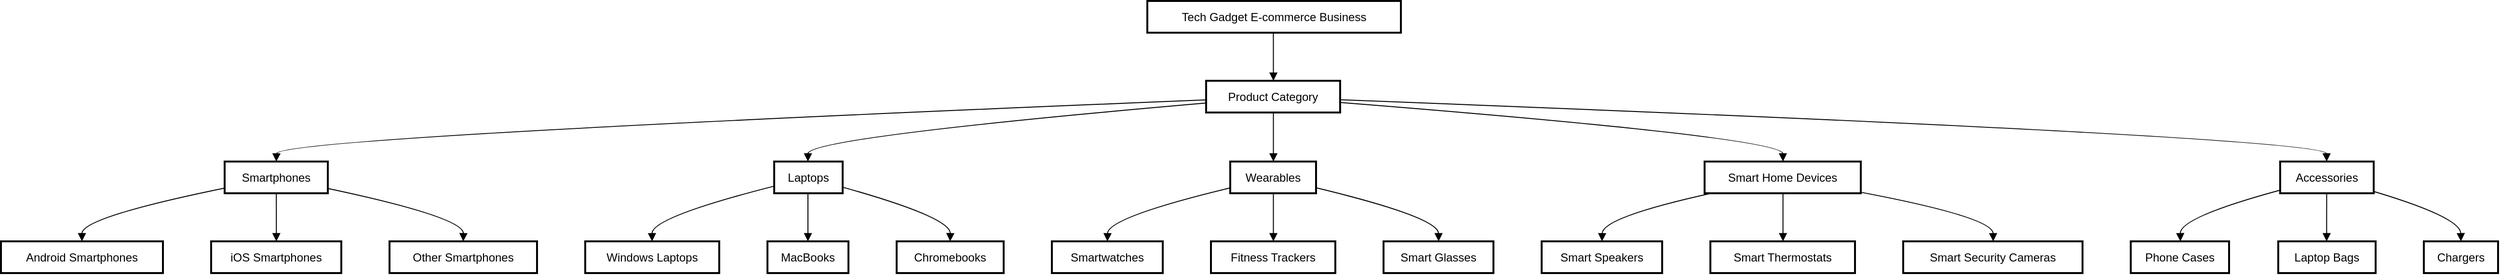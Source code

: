 <mxfile version="24.3.0" type="github">
  <diagram name="Page-1" id="ga5TkKoU8Xv3gvLGvftN">
    <mxGraphModel dx="2625" dy="1393" grid="1" gridSize="10" guides="1" tooltips="1" connect="1" arrows="1" fold="1" page="1" pageScale="1" pageWidth="850" pageHeight="1100" math="0" shadow="0">
      <root>
        <mxCell id="0" />
        <mxCell id="1" parent="0" />
        <mxCell id="CzJJehtfBzUp5G-IzPvG-1" value="Tech Gadget E-commerce Business" style="whiteSpace=wrap;strokeWidth=2;" vertex="1" parent="1">
          <mxGeometry x="1209" y="20" width="263" height="33" as="geometry" />
        </mxCell>
        <mxCell id="CzJJehtfBzUp5G-IzPvG-2" value="Product Category" style="whiteSpace=wrap;strokeWidth=2;" vertex="1" parent="1">
          <mxGeometry x="1270" y="103" width="139" height="33" as="geometry" />
        </mxCell>
        <mxCell id="CzJJehtfBzUp5G-IzPvG-3" value="Smartphones" style="whiteSpace=wrap;strokeWidth=2;" vertex="1" parent="1">
          <mxGeometry x="252" y="187" width="107" height="33" as="geometry" />
        </mxCell>
        <mxCell id="CzJJehtfBzUp5G-IzPvG-4" value="Laptops" style="whiteSpace=wrap;strokeWidth=2;" vertex="1" parent="1">
          <mxGeometry x="822" y="187" width="71" height="33" as="geometry" />
        </mxCell>
        <mxCell id="CzJJehtfBzUp5G-IzPvG-5" value="Wearables" style="whiteSpace=wrap;strokeWidth=2;" vertex="1" parent="1">
          <mxGeometry x="1295" y="187" width="89" height="33" as="geometry" />
        </mxCell>
        <mxCell id="CzJJehtfBzUp5G-IzPvG-6" value="Smart Home Devices" style="whiteSpace=wrap;strokeWidth=2;" vertex="1" parent="1">
          <mxGeometry x="1787" y="187" width="162" height="33" as="geometry" />
        </mxCell>
        <mxCell id="CzJJehtfBzUp5G-IzPvG-7" value="Accessories" style="whiteSpace=wrap;strokeWidth=2;" vertex="1" parent="1">
          <mxGeometry x="2384" y="187" width="97" height="33" as="geometry" />
        </mxCell>
        <mxCell id="CzJJehtfBzUp5G-IzPvG-8" value="Android Smartphones" style="whiteSpace=wrap;strokeWidth=2;" vertex="1" parent="1">
          <mxGeometry x="20" y="270" width="168" height="33" as="geometry" />
        </mxCell>
        <mxCell id="CzJJehtfBzUp5G-IzPvG-9" value="iOS Smartphones" style="whiteSpace=wrap;strokeWidth=2;" vertex="1" parent="1">
          <mxGeometry x="238" y="270" width="135" height="33" as="geometry" />
        </mxCell>
        <mxCell id="CzJJehtfBzUp5G-IzPvG-10" value="Other Smartphones" style="whiteSpace=wrap;strokeWidth=2;" vertex="1" parent="1">
          <mxGeometry x="423" y="270" width="153" height="33" as="geometry" />
        </mxCell>
        <mxCell id="CzJJehtfBzUp5G-IzPvG-11" value="Windows Laptops" style="whiteSpace=wrap;strokeWidth=2;" vertex="1" parent="1">
          <mxGeometry x="626" y="270" width="139" height="33" as="geometry" />
        </mxCell>
        <mxCell id="CzJJehtfBzUp5G-IzPvG-12" value="MacBooks" style="whiteSpace=wrap;strokeWidth=2;" vertex="1" parent="1">
          <mxGeometry x="815" y="270" width="84" height="33" as="geometry" />
        </mxCell>
        <mxCell id="CzJJehtfBzUp5G-IzPvG-13" value="Chromebooks" style="whiteSpace=wrap;strokeWidth=2;" vertex="1" parent="1">
          <mxGeometry x="949" y="270" width="111" height="33" as="geometry" />
        </mxCell>
        <mxCell id="CzJJehtfBzUp5G-IzPvG-14" value="Smartwatches" style="whiteSpace=wrap;strokeWidth=2;" vertex="1" parent="1">
          <mxGeometry x="1110" y="270" width="115" height="33" as="geometry" />
        </mxCell>
        <mxCell id="CzJJehtfBzUp5G-IzPvG-15" value="Fitness Trackers" style="whiteSpace=wrap;strokeWidth=2;" vertex="1" parent="1">
          <mxGeometry x="1275" y="270" width="129" height="33" as="geometry" />
        </mxCell>
        <mxCell id="CzJJehtfBzUp5G-IzPvG-16" value="Smart Glasses" style="whiteSpace=wrap;strokeWidth=2;" vertex="1" parent="1">
          <mxGeometry x="1454" y="270" width="114" height="33" as="geometry" />
        </mxCell>
        <mxCell id="CzJJehtfBzUp5G-IzPvG-17" value="Smart Speakers" style="whiteSpace=wrap;strokeWidth=2;" vertex="1" parent="1">
          <mxGeometry x="1618" y="270" width="125" height="33" as="geometry" />
        </mxCell>
        <mxCell id="CzJJehtfBzUp5G-IzPvG-18" value="Smart Thermostats" style="whiteSpace=wrap;strokeWidth=2;" vertex="1" parent="1">
          <mxGeometry x="1793" y="270" width="150" height="33" as="geometry" />
        </mxCell>
        <mxCell id="CzJJehtfBzUp5G-IzPvG-19" value="Smart Security Cameras" style="whiteSpace=wrap;strokeWidth=2;" vertex="1" parent="1">
          <mxGeometry x="1993" y="270" width="186" height="33" as="geometry" />
        </mxCell>
        <mxCell id="CzJJehtfBzUp5G-IzPvG-20" value="Phone Cases" style="whiteSpace=wrap;strokeWidth=2;" vertex="1" parent="1">
          <mxGeometry x="2229" y="270" width="102" height="33" as="geometry" />
        </mxCell>
        <mxCell id="CzJJehtfBzUp5G-IzPvG-21" value="Laptop Bags" style="whiteSpace=wrap;strokeWidth=2;" vertex="1" parent="1">
          <mxGeometry x="2382" y="270" width="101" height="33" as="geometry" />
        </mxCell>
        <mxCell id="CzJJehtfBzUp5G-IzPvG-22" value="Chargers" style="whiteSpace=wrap;strokeWidth=2;" vertex="1" parent="1">
          <mxGeometry x="2533" y="270" width="77" height="33" as="geometry" />
        </mxCell>
        <mxCell id="CzJJehtfBzUp5G-IzPvG-23" value="" style="curved=1;startArrow=none;endArrow=block;exitX=0.497;exitY=1.012;entryX=0.502;entryY=0.012;rounded=0;" edge="1" parent="1" source="CzJJehtfBzUp5G-IzPvG-1" target="CzJJehtfBzUp5G-IzPvG-2">
          <mxGeometry relative="1" as="geometry">
            <Array as="points" />
          </mxGeometry>
        </mxCell>
        <mxCell id="CzJJehtfBzUp5G-IzPvG-24" value="" style="curved=1;startArrow=none;endArrow=block;exitX=0.001;exitY=0.603;entryX=0.501;entryY=-0.006;rounded=0;" edge="1" parent="1" source="CzJJehtfBzUp5G-IzPvG-2" target="CzJJehtfBzUp5G-IzPvG-3">
          <mxGeometry relative="1" as="geometry">
            <Array as="points">
              <mxPoint x="306" y="162" />
            </Array>
          </mxGeometry>
        </mxCell>
        <mxCell id="CzJJehtfBzUp5G-IzPvG-25" value="" style="curved=1;startArrow=none;endArrow=block;exitX=0.001;exitY=0.701;entryX=0.493;entryY=-0.006;rounded=0;" edge="1" parent="1" source="CzJJehtfBzUp5G-IzPvG-2" target="CzJJehtfBzUp5G-IzPvG-4">
          <mxGeometry relative="1" as="geometry">
            <Array as="points">
              <mxPoint x="857" y="162" />
            </Array>
          </mxGeometry>
        </mxCell>
        <mxCell id="CzJJehtfBzUp5G-IzPvG-26" value="" style="curved=1;startArrow=none;endArrow=block;exitX=0.502;exitY=1.024;entryX=0.503;entryY=-0.006;rounded=0;" edge="1" parent="1" source="CzJJehtfBzUp5G-IzPvG-2" target="CzJJehtfBzUp5G-IzPvG-5">
          <mxGeometry relative="1" as="geometry">
            <Array as="points" />
          </mxGeometry>
        </mxCell>
        <mxCell id="CzJJehtfBzUp5G-IzPvG-27" value="" style="curved=1;startArrow=none;endArrow=block;exitX=1.004;exitY=0.685;entryX=0.502;entryY=-0.006;rounded=0;" edge="1" parent="1" source="CzJJehtfBzUp5G-IzPvG-2" target="CzJJehtfBzUp5G-IzPvG-6">
          <mxGeometry relative="1" as="geometry">
            <Array as="points">
              <mxPoint x="1868" y="162" />
            </Array>
          </mxGeometry>
        </mxCell>
        <mxCell id="CzJJehtfBzUp5G-IzPvG-28" value="" style="curved=1;startArrow=none;endArrow=block;exitX=1.004;exitY=0.599;entryX=0.497;entryY=-0.006;rounded=0;" edge="1" parent="1" source="CzJJehtfBzUp5G-IzPvG-2" target="CzJJehtfBzUp5G-IzPvG-7">
          <mxGeometry relative="1" as="geometry">
            <Array as="points">
              <mxPoint x="2432" y="162" />
            </Array>
          </mxGeometry>
        </mxCell>
        <mxCell id="CzJJehtfBzUp5G-IzPvG-29" value="" style="curved=1;startArrow=none;endArrow=block;exitX=0.001;exitY=0.836;entryX=0.5;entryY=0.006;rounded=0;" edge="1" parent="1" source="CzJJehtfBzUp5G-IzPvG-3" target="CzJJehtfBzUp5G-IzPvG-8">
          <mxGeometry relative="1" as="geometry">
            <Array as="points">
              <mxPoint x="104" y="245" />
            </Array>
          </mxGeometry>
        </mxCell>
        <mxCell id="CzJJehtfBzUp5G-IzPvG-30" value="" style="curved=1;startArrow=none;endArrow=block;exitX=0.501;exitY=1.006;entryX=0.501;entryY=0.006;rounded=0;" edge="1" parent="1" source="CzJJehtfBzUp5G-IzPvG-3" target="CzJJehtfBzUp5G-IzPvG-9">
          <mxGeometry relative="1" as="geometry">
            <Array as="points" />
          </mxGeometry>
        </mxCell>
        <mxCell id="CzJJehtfBzUp5G-IzPvG-31" value="" style="curved=1;startArrow=none;endArrow=block;exitX=1.002;exitY=0.849;entryX=0.5;entryY=0.006;rounded=0;" edge="1" parent="1" source="CzJJehtfBzUp5G-IzPvG-3" target="CzJJehtfBzUp5G-IzPvG-10">
          <mxGeometry relative="1" as="geometry">
            <Array as="points">
              <mxPoint x="500" y="245" />
            </Array>
          </mxGeometry>
        </mxCell>
        <mxCell id="CzJJehtfBzUp5G-IzPvG-32" value="" style="curved=1;startArrow=none;endArrow=block;exitX=-0.005;exitY=0.777;entryX=0.499;entryY=0.006;rounded=0;" edge="1" parent="1" source="CzJJehtfBzUp5G-IzPvG-4" target="CzJJehtfBzUp5G-IzPvG-11">
          <mxGeometry relative="1" as="geometry">
            <Array as="points">
              <mxPoint x="695" y="245" />
            </Array>
          </mxGeometry>
        </mxCell>
        <mxCell id="CzJJehtfBzUp5G-IzPvG-33" value="" style="curved=1;startArrow=none;endArrow=block;exitX=0.493;exitY=1.006;entryX=0.5;entryY=0.006;rounded=0;" edge="1" parent="1" source="CzJJehtfBzUp5G-IzPvG-4" target="CzJJehtfBzUp5G-IzPvG-12">
          <mxGeometry relative="1" as="geometry">
            <Array as="points" />
          </mxGeometry>
        </mxCell>
        <mxCell id="CzJJehtfBzUp5G-IzPvG-34" value="" style="curved=1;startArrow=none;endArrow=block;exitX=0.991;exitY=0.803;entryX=0.5;entryY=0.006;rounded=0;" edge="1" parent="1" source="CzJJehtfBzUp5G-IzPvG-4" target="CzJJehtfBzUp5G-IzPvG-13">
          <mxGeometry relative="1" as="geometry">
            <Array as="points">
              <mxPoint x="1005" y="245" />
            </Array>
          </mxGeometry>
        </mxCell>
        <mxCell id="CzJJehtfBzUp5G-IzPvG-35" value="" style="curved=1;startArrow=none;endArrow=block;exitX=0.002;exitY=0.828;entryX=0.501;entryY=0.006;rounded=0;" edge="1" parent="1" source="CzJJehtfBzUp5G-IzPvG-5" target="CzJJehtfBzUp5G-IzPvG-14">
          <mxGeometry relative="1" as="geometry">
            <Array as="points">
              <mxPoint x="1168" y="245" />
            </Array>
          </mxGeometry>
        </mxCell>
        <mxCell id="CzJJehtfBzUp5G-IzPvG-36" value="" style="curved=1;startArrow=none;endArrow=block;exitX=0.503;exitY=1.006;entryX=0.502;entryY=0.006;rounded=0;" edge="1" parent="1" source="CzJJehtfBzUp5G-IzPvG-5" target="CzJJehtfBzUp5G-IzPvG-15">
          <mxGeometry relative="1" as="geometry">
            <Array as="points" />
          </mxGeometry>
        </mxCell>
        <mxCell id="CzJJehtfBzUp5G-IzPvG-37" value="" style="curved=1;startArrow=none;endArrow=block;exitX=1.005;exitY=0.829;entryX=0.501;entryY=0.006;rounded=0;" edge="1" parent="1" source="CzJJehtfBzUp5G-IzPvG-5" target="CzJJehtfBzUp5G-IzPvG-16">
          <mxGeometry relative="1" as="geometry">
            <Array as="points">
              <mxPoint x="1511" y="245" />
            </Array>
          </mxGeometry>
        </mxCell>
        <mxCell id="CzJJehtfBzUp5G-IzPvG-38" value="" style="curved=1;startArrow=none;endArrow=block;exitX=0.038;exitY=1.006;entryX=0.501;entryY=0.006;rounded=0;" edge="1" parent="1" source="CzJJehtfBzUp5G-IzPvG-6" target="CzJJehtfBzUp5G-IzPvG-17">
          <mxGeometry relative="1" as="geometry">
            <Array as="points">
              <mxPoint x="1681" y="245" />
            </Array>
          </mxGeometry>
        </mxCell>
        <mxCell id="CzJJehtfBzUp5G-IzPvG-39" value="" style="curved=1;startArrow=none;endArrow=block;exitX=0.502;exitY=1.006;entryX=0.502;entryY=0.006;rounded=0;" edge="1" parent="1" source="CzJJehtfBzUp5G-IzPvG-6" target="CzJJehtfBzUp5G-IzPvG-18">
          <mxGeometry relative="1" as="geometry">
            <Array as="points" />
          </mxGeometry>
        </mxCell>
        <mxCell id="CzJJehtfBzUp5G-IzPvG-40" value="" style="curved=1;startArrow=none;endArrow=block;exitX=1.001;exitY=0.969;entryX=0.502;entryY=0.006;rounded=0;" edge="1" parent="1" source="CzJJehtfBzUp5G-IzPvG-6" target="CzJJehtfBzUp5G-IzPvG-19">
          <mxGeometry relative="1" as="geometry">
            <Array as="points">
              <mxPoint x="2086" y="245" />
            </Array>
          </mxGeometry>
        </mxCell>
        <mxCell id="CzJJehtfBzUp5G-IzPvG-41" value="" style="curved=1;startArrow=none;endArrow=block;exitX=-0.005;exitY=0.905;entryX=0.505;entryY=0.006;rounded=0;" edge="1" parent="1" source="CzJJehtfBzUp5G-IzPvG-7" target="CzJJehtfBzUp5G-IzPvG-20">
          <mxGeometry relative="1" as="geometry">
            <Array as="points">
              <mxPoint x="2280" y="245" />
            </Array>
          </mxGeometry>
        </mxCell>
        <mxCell id="CzJJehtfBzUp5G-IzPvG-42" value="" style="curved=1;startArrow=none;endArrow=block;exitX=0.497;exitY=1.006;entryX=0.497;entryY=0.006;rounded=0;" edge="1" parent="1" source="CzJJehtfBzUp5G-IzPvG-7" target="CzJJehtfBzUp5G-IzPvG-21">
          <mxGeometry relative="1" as="geometry">
            <Array as="points" />
          </mxGeometry>
        </mxCell>
        <mxCell id="CzJJehtfBzUp5G-IzPvG-43" value="" style="curved=1;startArrow=none;endArrow=block;exitX=0.999;exitY=0.942;entryX=0.5;entryY=0.006;rounded=0;" edge="1" parent="1" source="CzJJehtfBzUp5G-IzPvG-7" target="CzJJehtfBzUp5G-IzPvG-22">
          <mxGeometry relative="1" as="geometry">
            <Array as="points">
              <mxPoint x="2571" y="245" />
            </Array>
          </mxGeometry>
        </mxCell>
      </root>
    </mxGraphModel>
  </diagram>
</mxfile>
